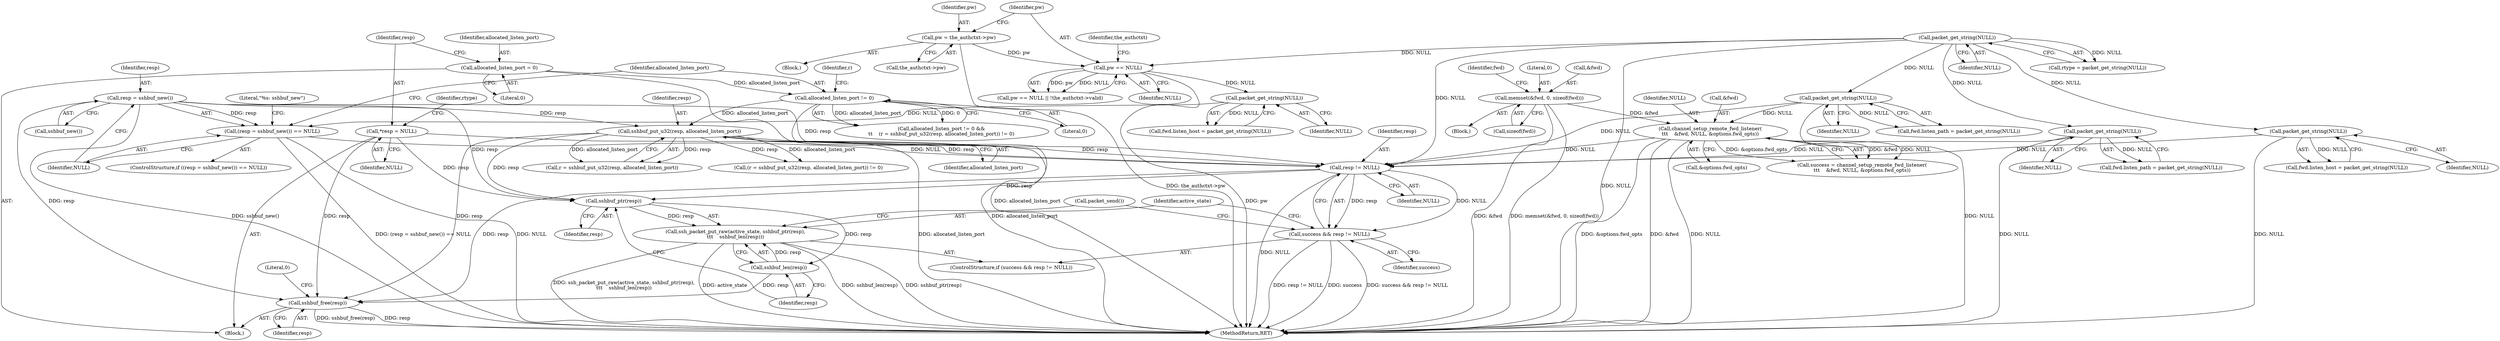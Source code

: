 digraph "0_src_c76fac666ea038753294f2ac94d310f8adece9ce@pointer" {
"1000457" [label="(Call,resp != NULL)"];
"1000122" [label="(Call,*resp = NULL)"];
"1000251" [label="(Call,resp = sshbuf_new())"];
"1000266" [label="(Call,sshbuf_put_u32(resp, allocated_listen_port))"];
"1000260" [label="(Call,allocated_listen_port != 0)"];
"1000118" [label="(Call,allocated_listen_port = 0)"];
"1000250" [label="(Call,(resp = sshbuf_new()) == NULL)"];
"1000171" [label="(Call,packet_get_string(NULL))"];
"1000152" [label="(Call,pw == NULL)"];
"1000145" [label="(Call,pw = the_authctxt->pw)"];
"1000127" [label="(Call,packet_get_string(NULL))"];
"1000402" [label="(Call,packet_get_string(NULL))"];
"1000294" [label="(Call,packet_get_string(NULL))"];
"1000371" [label="(Call,channel_setup_remote_fwd_listener(\n\t\t\t    &fwd, NULL, &options.fwd_opts))"];
"1000330" [label="(Call,memset(&fwd, 0, sizeof(fwd)))"];
"1000340" [label="(Call,packet_get_string(NULL))"];
"1000455" [label="(Call,success && resp != NULL)"];
"1000462" [label="(Call,sshbuf_ptr(resp))"];
"1000460" [label="(Call,ssh_packet_put_raw(active_state, sshbuf_ptr(resp),\n\t\t\t    sshbuf_len(resp)))"];
"1000464" [label="(Call,sshbuf_len(resp))"];
"1000470" [label="(Call,sshbuf_free(resp))"];
"1000249" [label="(ControlStructure,if ((resp = sshbuf_new()) == NULL))"];
"1000268" [label="(Identifier,allocated_listen_port)"];
"1000456" [label="(Identifier,success)"];
"1000265" [label="(Identifier,r)"];
"1000466" [label="(Call,packet_send())"];
"1000109" [label="(Block,)"];
"1000142" [label="(Block,)"];
"1000471" [label="(Identifier,resp)"];
"1000463" [label="(Identifier,resp)"];
"1000125" [label="(Call,rtype = packet_get_string(NULL))"];
"1000455" [label="(Call,success && resp != NULL)"];
"1000454" [label="(ControlStructure,if (success && resp != NULL))"];
"1000267" [label="(Identifier,resp)"];
"1000145" [label="(Call,pw = the_authctxt->pw)"];
"1000461" [label="(Identifier,active_state)"];
"1000465" [label="(Identifier,resp)"];
"1000464" [label="(Call,sshbuf_len(resp))"];
"1000340" [label="(Call,packet_get_string(NULL))"];
"1000151" [label="(Call,pw == NULL || !the_authctxt->valid)"];
"1000157" [label="(Identifier,the_authctxt)"];
"1000264" [label="(Call,r = sshbuf_put_u32(resp, allocated_listen_port))"];
"1000251" [label="(Call,resp = sshbuf_new())"];
"1000371" [label="(Call,channel_setup_remote_fwd_listener(\n\t\t\t    &fwd, NULL, &options.fwd_opts))"];
"1000402" [label="(Call,packet_get_string(NULL))"];
"1000120" [label="(Literal,0)"];
"1000167" [label="(Call,fwd.listen_host = packet_get_string(NULL))"];
"1000266" [label="(Call,sshbuf_put_u32(resp, allocated_listen_port))"];
"1000295" [label="(Identifier,NULL)"];
"1000375" [label="(Call,&options.fwd_opts)"];
"1000127" [label="(Call,packet_get_string(NULL))"];
"1000333" [label="(Literal,0)"];
"1000369" [label="(Call,success = channel_setup_remote_fwd_listener(\n\t\t\t    &fwd, NULL, &options.fwd_opts))"];
"1000119" [label="(Identifier,allocated_listen_port)"];
"1000253" [label="(Call,sshbuf_new())"];
"1000124" [label="(Identifier,NULL)"];
"1000256" [label="(Literal,\"%s: sshbuf_new\")"];
"1000118" [label="(Call,allocated_listen_port = 0)"];
"1000328" [label="(Block,)"];
"1000123" [label="(Identifier,resp)"];
"1000254" [label="(Identifier,NULL)"];
"1000260" [label="(Call,allocated_listen_port != 0)"];
"1000147" [label="(Call,the_authctxt->pw)"];
"1000262" [label="(Literal,0)"];
"1000398" [label="(Call,fwd.listen_path = packet_get_string(NULL))"];
"1000457" [label="(Call,resp != NULL)"];
"1000152" [label="(Call,pw == NULL)"];
"1000459" [label="(Identifier,NULL)"];
"1000263" [label="(Call,(r = sshbuf_put_u32(resp, allocated_listen_port)) != 0)"];
"1000128" [label="(Identifier,NULL)"];
"1000470" [label="(Call,sshbuf_free(resp))"];
"1000294" [label="(Call,packet_get_string(NULL))"];
"1000172" [label="(Identifier,NULL)"];
"1000259" [label="(Call,allocated_listen_port != 0 &&\n\t\t    (r = sshbuf_put_u32(resp, allocated_listen_port)) != 0)"];
"1000334" [label="(Call,sizeof(fwd))"];
"1000336" [label="(Call,fwd.listen_path = packet_get_string(NULL))"];
"1000372" [label="(Call,&fwd)"];
"1000458" [label="(Identifier,resp)"];
"1000403" [label="(Identifier,NULL)"];
"1000261" [label="(Identifier,allocated_listen_port)"];
"1000341" [label="(Identifier,NULL)"];
"1000252" [label="(Identifier,resp)"];
"1000330" [label="(Call,memset(&fwd, 0, sizeof(fwd)))"];
"1000250" [label="(Call,(resp = sshbuf_new()) == NULL)"];
"1000462" [label="(Call,sshbuf_ptr(resp))"];
"1000171" [label="(Call,packet_get_string(NULL))"];
"1000122" [label="(Call,*resp = NULL)"];
"1000154" [label="(Identifier,NULL)"];
"1000331" [label="(Call,&fwd)"];
"1000460" [label="(Call,ssh_packet_put_raw(active_state, sshbuf_ptr(resp),\n\t\t\t    sshbuf_len(resp)))"];
"1000338" [label="(Identifier,fwd)"];
"1000473" [label="(Literal,0)"];
"1000474" [label="(MethodReturn,RET)"];
"1000126" [label="(Identifier,rtype)"];
"1000146" [label="(Identifier,pw)"];
"1000153" [label="(Identifier,pw)"];
"1000374" [label="(Identifier,NULL)"];
"1000290" [label="(Call,fwd.listen_host = packet_get_string(NULL))"];
"1000457" -> "1000455"  [label="AST: "];
"1000457" -> "1000459"  [label="CFG: "];
"1000458" -> "1000457"  [label="AST: "];
"1000459" -> "1000457"  [label="AST: "];
"1000455" -> "1000457"  [label="CFG: "];
"1000457" -> "1000474"  [label="DDG: NULL"];
"1000457" -> "1000455"  [label="DDG: resp"];
"1000457" -> "1000455"  [label="DDG: NULL"];
"1000122" -> "1000457"  [label="DDG: resp"];
"1000251" -> "1000457"  [label="DDG: resp"];
"1000266" -> "1000457"  [label="DDG: resp"];
"1000250" -> "1000457"  [label="DDG: NULL"];
"1000402" -> "1000457"  [label="DDG: NULL"];
"1000294" -> "1000457"  [label="DDG: NULL"];
"1000127" -> "1000457"  [label="DDG: NULL"];
"1000371" -> "1000457"  [label="DDG: NULL"];
"1000340" -> "1000457"  [label="DDG: NULL"];
"1000457" -> "1000462"  [label="DDG: resp"];
"1000457" -> "1000470"  [label="DDG: resp"];
"1000122" -> "1000109"  [label="AST: "];
"1000122" -> "1000124"  [label="CFG: "];
"1000123" -> "1000122"  [label="AST: "];
"1000124" -> "1000122"  [label="AST: "];
"1000126" -> "1000122"  [label="CFG: "];
"1000122" -> "1000462"  [label="DDG: resp"];
"1000122" -> "1000470"  [label="DDG: resp"];
"1000251" -> "1000250"  [label="AST: "];
"1000251" -> "1000253"  [label="CFG: "];
"1000252" -> "1000251"  [label="AST: "];
"1000253" -> "1000251"  [label="AST: "];
"1000254" -> "1000251"  [label="CFG: "];
"1000251" -> "1000474"  [label="DDG: sshbuf_new()"];
"1000251" -> "1000250"  [label="DDG: resp"];
"1000251" -> "1000266"  [label="DDG: resp"];
"1000251" -> "1000462"  [label="DDG: resp"];
"1000251" -> "1000470"  [label="DDG: resp"];
"1000266" -> "1000264"  [label="AST: "];
"1000266" -> "1000268"  [label="CFG: "];
"1000267" -> "1000266"  [label="AST: "];
"1000268" -> "1000266"  [label="AST: "];
"1000264" -> "1000266"  [label="CFG: "];
"1000266" -> "1000474"  [label="DDG: allocated_listen_port"];
"1000266" -> "1000263"  [label="DDG: resp"];
"1000266" -> "1000263"  [label="DDG: allocated_listen_port"];
"1000266" -> "1000264"  [label="DDG: resp"];
"1000266" -> "1000264"  [label="DDG: allocated_listen_port"];
"1000260" -> "1000266"  [label="DDG: allocated_listen_port"];
"1000266" -> "1000462"  [label="DDG: resp"];
"1000266" -> "1000470"  [label="DDG: resp"];
"1000260" -> "1000259"  [label="AST: "];
"1000260" -> "1000262"  [label="CFG: "];
"1000261" -> "1000260"  [label="AST: "];
"1000262" -> "1000260"  [label="AST: "];
"1000265" -> "1000260"  [label="CFG: "];
"1000259" -> "1000260"  [label="CFG: "];
"1000260" -> "1000474"  [label="DDG: allocated_listen_port"];
"1000260" -> "1000259"  [label="DDG: allocated_listen_port"];
"1000260" -> "1000259"  [label="DDG: 0"];
"1000118" -> "1000260"  [label="DDG: allocated_listen_port"];
"1000118" -> "1000109"  [label="AST: "];
"1000118" -> "1000120"  [label="CFG: "];
"1000119" -> "1000118"  [label="AST: "];
"1000120" -> "1000118"  [label="AST: "];
"1000123" -> "1000118"  [label="CFG: "];
"1000118" -> "1000474"  [label="DDG: allocated_listen_port"];
"1000250" -> "1000249"  [label="AST: "];
"1000250" -> "1000254"  [label="CFG: "];
"1000254" -> "1000250"  [label="AST: "];
"1000256" -> "1000250"  [label="CFG: "];
"1000261" -> "1000250"  [label="CFG: "];
"1000250" -> "1000474"  [label="DDG: NULL"];
"1000250" -> "1000474"  [label="DDG: (resp = sshbuf_new()) == NULL"];
"1000171" -> "1000250"  [label="DDG: NULL"];
"1000171" -> "1000167"  [label="AST: "];
"1000171" -> "1000172"  [label="CFG: "];
"1000172" -> "1000171"  [label="AST: "];
"1000167" -> "1000171"  [label="CFG: "];
"1000171" -> "1000167"  [label="DDG: NULL"];
"1000152" -> "1000171"  [label="DDG: NULL"];
"1000152" -> "1000151"  [label="AST: "];
"1000152" -> "1000154"  [label="CFG: "];
"1000153" -> "1000152"  [label="AST: "];
"1000154" -> "1000152"  [label="AST: "];
"1000157" -> "1000152"  [label="CFG: "];
"1000151" -> "1000152"  [label="CFG: "];
"1000152" -> "1000474"  [label="DDG: pw"];
"1000152" -> "1000151"  [label="DDG: pw"];
"1000152" -> "1000151"  [label="DDG: NULL"];
"1000145" -> "1000152"  [label="DDG: pw"];
"1000127" -> "1000152"  [label="DDG: NULL"];
"1000145" -> "1000142"  [label="AST: "];
"1000145" -> "1000147"  [label="CFG: "];
"1000146" -> "1000145"  [label="AST: "];
"1000147" -> "1000145"  [label="AST: "];
"1000153" -> "1000145"  [label="CFG: "];
"1000145" -> "1000474"  [label="DDG: the_authctxt->pw"];
"1000127" -> "1000125"  [label="AST: "];
"1000127" -> "1000128"  [label="CFG: "];
"1000128" -> "1000127"  [label="AST: "];
"1000125" -> "1000127"  [label="CFG: "];
"1000127" -> "1000474"  [label="DDG: NULL"];
"1000127" -> "1000125"  [label="DDG: NULL"];
"1000127" -> "1000294"  [label="DDG: NULL"];
"1000127" -> "1000340"  [label="DDG: NULL"];
"1000127" -> "1000402"  [label="DDG: NULL"];
"1000402" -> "1000398"  [label="AST: "];
"1000402" -> "1000403"  [label="CFG: "];
"1000403" -> "1000402"  [label="AST: "];
"1000398" -> "1000402"  [label="CFG: "];
"1000402" -> "1000474"  [label="DDG: NULL"];
"1000402" -> "1000398"  [label="DDG: NULL"];
"1000294" -> "1000290"  [label="AST: "];
"1000294" -> "1000295"  [label="CFG: "];
"1000295" -> "1000294"  [label="AST: "];
"1000290" -> "1000294"  [label="CFG: "];
"1000294" -> "1000474"  [label="DDG: NULL"];
"1000294" -> "1000290"  [label="DDG: NULL"];
"1000371" -> "1000369"  [label="AST: "];
"1000371" -> "1000375"  [label="CFG: "];
"1000372" -> "1000371"  [label="AST: "];
"1000374" -> "1000371"  [label="AST: "];
"1000375" -> "1000371"  [label="AST: "];
"1000369" -> "1000371"  [label="CFG: "];
"1000371" -> "1000474"  [label="DDG: &options.fwd_opts"];
"1000371" -> "1000474"  [label="DDG: &fwd"];
"1000371" -> "1000474"  [label="DDG: NULL"];
"1000371" -> "1000369"  [label="DDG: &fwd"];
"1000371" -> "1000369"  [label="DDG: NULL"];
"1000371" -> "1000369"  [label="DDG: &options.fwd_opts"];
"1000330" -> "1000371"  [label="DDG: &fwd"];
"1000340" -> "1000371"  [label="DDG: NULL"];
"1000330" -> "1000328"  [label="AST: "];
"1000330" -> "1000334"  [label="CFG: "];
"1000331" -> "1000330"  [label="AST: "];
"1000333" -> "1000330"  [label="AST: "];
"1000334" -> "1000330"  [label="AST: "];
"1000338" -> "1000330"  [label="CFG: "];
"1000330" -> "1000474"  [label="DDG: &fwd"];
"1000330" -> "1000474"  [label="DDG: memset(&fwd, 0, sizeof(fwd))"];
"1000340" -> "1000336"  [label="AST: "];
"1000340" -> "1000341"  [label="CFG: "];
"1000341" -> "1000340"  [label="AST: "];
"1000336" -> "1000340"  [label="CFG: "];
"1000340" -> "1000474"  [label="DDG: NULL"];
"1000340" -> "1000336"  [label="DDG: NULL"];
"1000455" -> "1000454"  [label="AST: "];
"1000455" -> "1000456"  [label="CFG: "];
"1000456" -> "1000455"  [label="AST: "];
"1000461" -> "1000455"  [label="CFG: "];
"1000466" -> "1000455"  [label="CFG: "];
"1000455" -> "1000474"  [label="DDG: success && resp != NULL"];
"1000455" -> "1000474"  [label="DDG: resp != NULL"];
"1000455" -> "1000474"  [label="DDG: success"];
"1000462" -> "1000460"  [label="AST: "];
"1000462" -> "1000463"  [label="CFG: "];
"1000463" -> "1000462"  [label="AST: "];
"1000465" -> "1000462"  [label="CFG: "];
"1000462" -> "1000460"  [label="DDG: resp"];
"1000462" -> "1000464"  [label="DDG: resp"];
"1000460" -> "1000454"  [label="AST: "];
"1000460" -> "1000464"  [label="CFG: "];
"1000461" -> "1000460"  [label="AST: "];
"1000464" -> "1000460"  [label="AST: "];
"1000466" -> "1000460"  [label="CFG: "];
"1000460" -> "1000474"  [label="DDG: ssh_packet_put_raw(active_state, sshbuf_ptr(resp),\n\t\t\t    sshbuf_len(resp))"];
"1000460" -> "1000474"  [label="DDG: active_state"];
"1000460" -> "1000474"  [label="DDG: sshbuf_len(resp)"];
"1000460" -> "1000474"  [label="DDG: sshbuf_ptr(resp)"];
"1000464" -> "1000460"  [label="DDG: resp"];
"1000464" -> "1000465"  [label="CFG: "];
"1000465" -> "1000464"  [label="AST: "];
"1000464" -> "1000470"  [label="DDG: resp"];
"1000470" -> "1000109"  [label="AST: "];
"1000470" -> "1000471"  [label="CFG: "];
"1000471" -> "1000470"  [label="AST: "];
"1000473" -> "1000470"  [label="CFG: "];
"1000470" -> "1000474"  [label="DDG: resp"];
"1000470" -> "1000474"  [label="DDG: sshbuf_free(resp)"];
}
